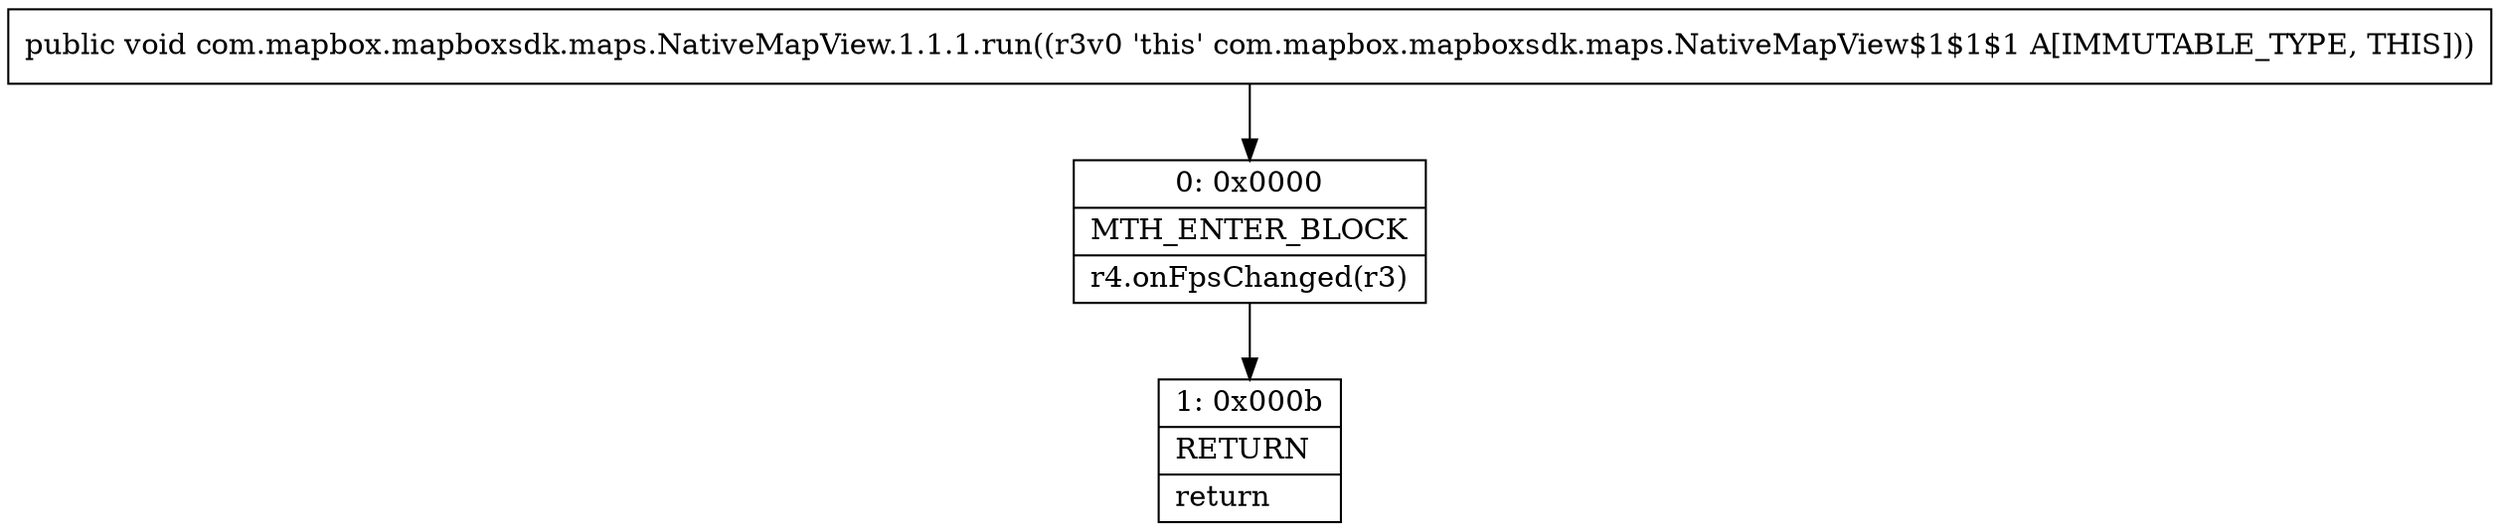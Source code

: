 digraph "CFG forcom.mapbox.mapboxsdk.maps.NativeMapView.1.1.1.run()V" {
Node_0 [shape=record,label="{0\:\ 0x0000|MTH_ENTER_BLOCK\l|r4.onFpsChanged(r3)\l}"];
Node_1 [shape=record,label="{1\:\ 0x000b|RETURN\l|return\l}"];
MethodNode[shape=record,label="{public void com.mapbox.mapboxsdk.maps.NativeMapView.1.1.1.run((r3v0 'this' com.mapbox.mapboxsdk.maps.NativeMapView$1$1$1 A[IMMUTABLE_TYPE, THIS])) }"];
MethodNode -> Node_0;
Node_0 -> Node_1;
}

